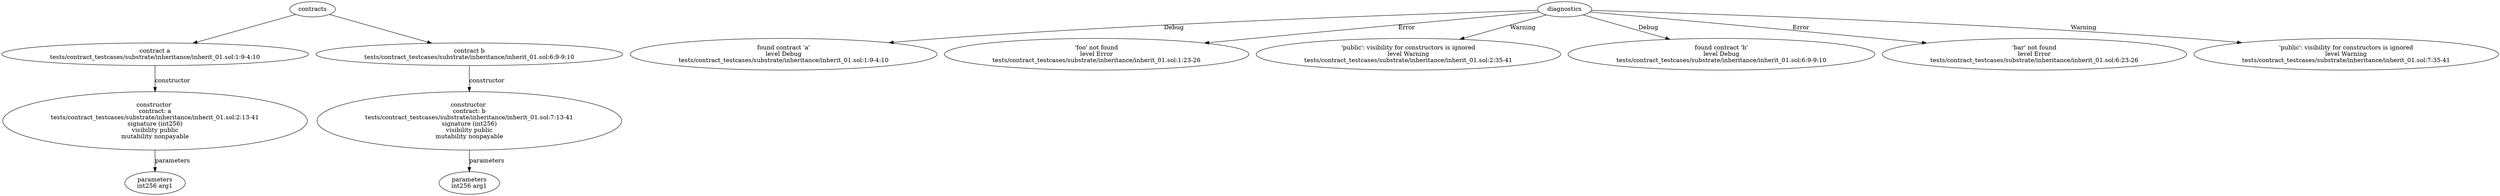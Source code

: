 strict digraph "tests/contract_testcases/substrate/inheritance/inherit_01.sol" {
	contract [label="contract a\ntests/contract_testcases/substrate/inheritance/inherit_01.sol:1:9-4:10"]
	node_2 [label="constructor \ncontract: a\ntests/contract_testcases/substrate/inheritance/inherit_01.sol:2:13-41\nsignature (int256)\nvisibility public\nmutability nonpayable"]
	parameters [label="parameters\nint256 arg1"]
	contract_4 [label="contract b\ntests/contract_testcases/substrate/inheritance/inherit_01.sol:6:9-9:10"]
	node_5 [label="constructor \ncontract: b\ntests/contract_testcases/substrate/inheritance/inherit_01.sol:7:13-41\nsignature (int256)\nvisibility public\nmutability nonpayable"]
	parameters_6 [label="parameters\nint256 arg1"]
	diagnostic [label="found contract 'a'\nlevel Debug\ntests/contract_testcases/substrate/inheritance/inherit_01.sol:1:9-4:10"]
	diagnostic_9 [label="'foo' not found\nlevel Error\ntests/contract_testcases/substrate/inheritance/inherit_01.sol:1:23-26"]
	diagnostic_10 [label="'public': visibility for constructors is ignored\nlevel Warning\ntests/contract_testcases/substrate/inheritance/inherit_01.sol:2:35-41"]
	diagnostic_11 [label="found contract 'b'\nlevel Debug\ntests/contract_testcases/substrate/inheritance/inherit_01.sol:6:9-9:10"]
	diagnostic_12 [label="'bar' not found\nlevel Error\ntests/contract_testcases/substrate/inheritance/inherit_01.sol:6:23-26"]
	diagnostic_13 [label="'public': visibility for constructors is ignored\nlevel Warning\ntests/contract_testcases/substrate/inheritance/inherit_01.sol:7:35-41"]
	contracts -> contract
	contract -> node_2 [label="constructor"]
	node_2 -> parameters [label="parameters"]
	contracts -> contract_4
	contract_4 -> node_5 [label="constructor"]
	node_5 -> parameters_6 [label="parameters"]
	diagnostics -> diagnostic [label="Debug"]
	diagnostics -> diagnostic_9 [label="Error"]
	diagnostics -> diagnostic_10 [label="Warning"]
	diagnostics -> diagnostic_11 [label="Debug"]
	diagnostics -> diagnostic_12 [label="Error"]
	diagnostics -> diagnostic_13 [label="Warning"]
}
